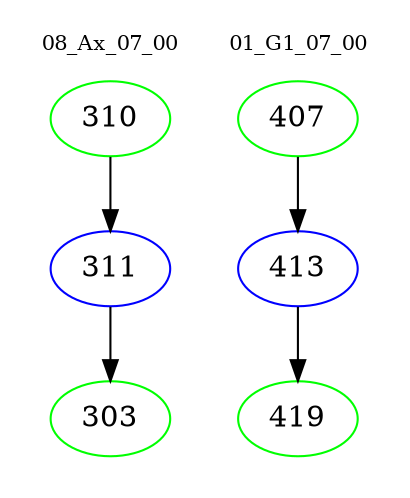digraph{
subgraph cluster_0 {
color = white
label = "08_Ax_07_00";
fontsize=10;
T0_310 [label="310", color="green"]
T0_310 -> T0_311 [color="black"]
T0_311 [label="311", color="blue"]
T0_311 -> T0_303 [color="black"]
T0_303 [label="303", color="green"]
}
subgraph cluster_1 {
color = white
label = "01_G1_07_00";
fontsize=10;
T1_407 [label="407", color="green"]
T1_407 -> T1_413 [color="black"]
T1_413 [label="413", color="blue"]
T1_413 -> T1_419 [color="black"]
T1_419 [label="419", color="green"]
}
}
